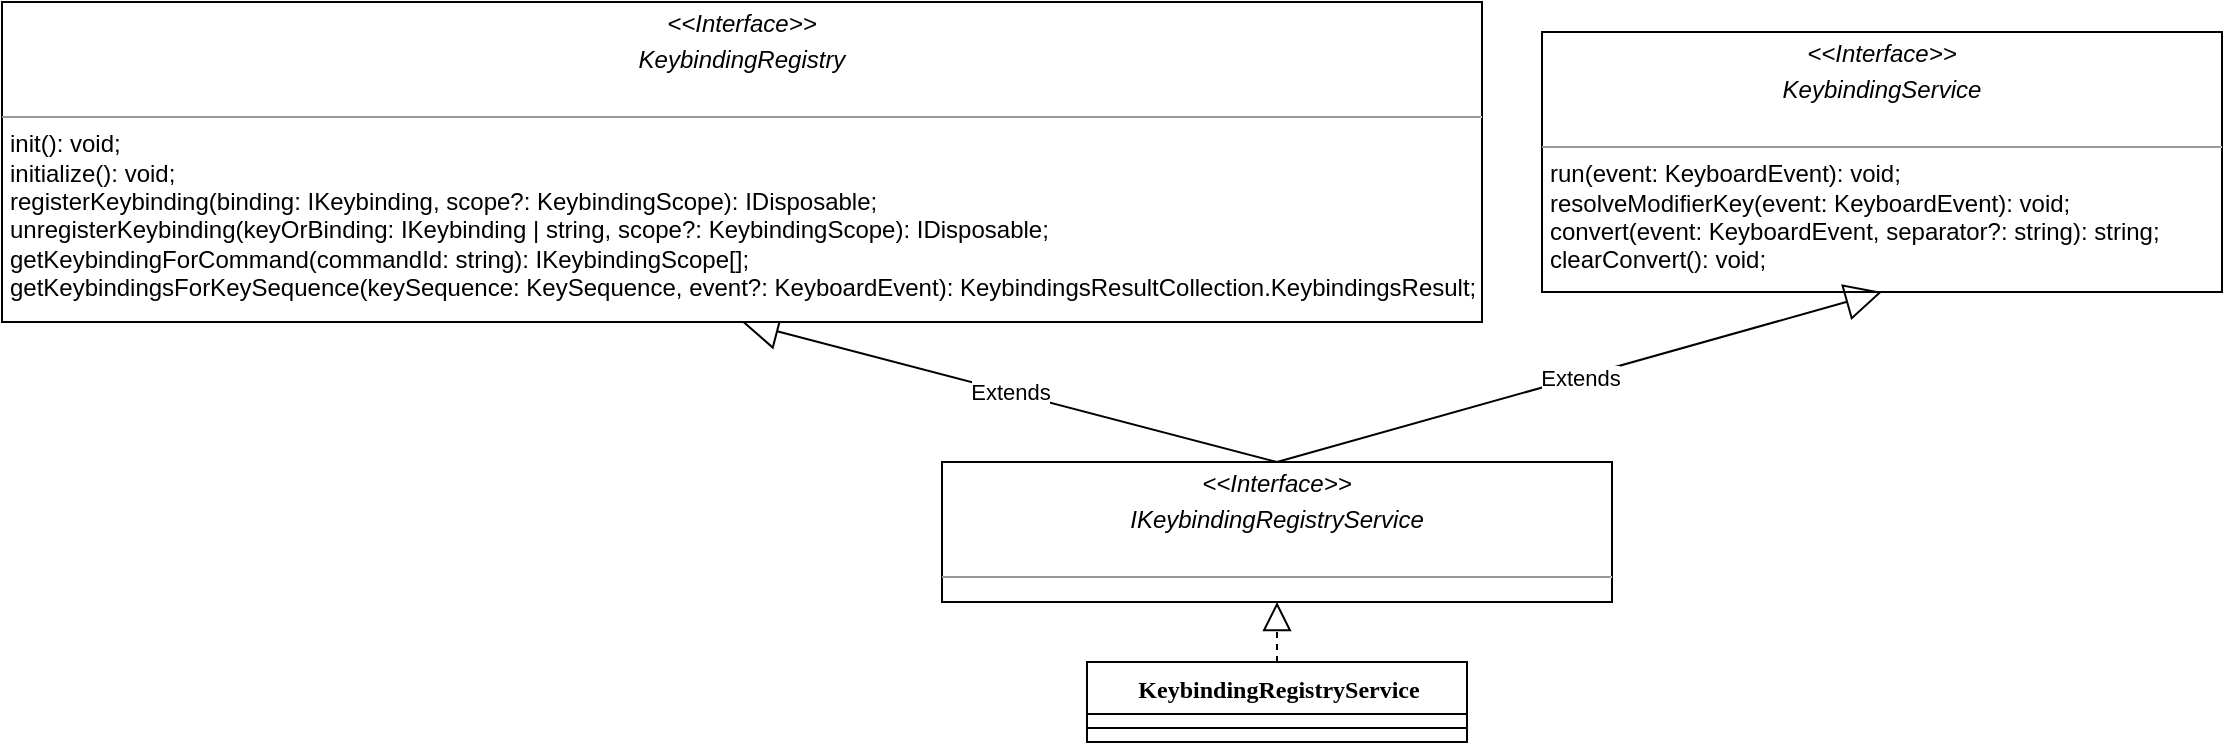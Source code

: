 <mxfile version="15.8.9" type="github" pages="5">
  <diagram name="Page-1" id="6133507b-19e7-1e82-6fc7-422aa6c4b21f">
    <mxGraphModel dx="1871" dy="564" grid="1" gridSize="10" guides="1" tooltips="1" connect="1" arrows="1" fold="1" page="1" pageScale="1" pageWidth="1100" pageHeight="850" background="none" math="0" shadow="0">
      <root>
        <mxCell id="0" />
        <mxCell id="1" parent="0" />
        <mxCell id="Sk1ZrhrtNWhfhwWsfaMM-24" value="&lt;p style=&quot;margin: 0px ; margin-top: 4px ; text-align: center&quot;&gt;&lt;i&gt;&amp;lt;&amp;lt;Interface&amp;gt;&amp;gt;&lt;/i&gt;&lt;br&gt;&lt;/p&gt;&lt;p style=&quot;margin: 0px ; margin-top: 4px ; text-align: center&quot;&gt;&lt;i&gt;IKeybindingRegistryService&lt;/i&gt;&lt;/p&gt;&lt;p style=&quot;margin: 0px ; margin-left: 4px&quot;&gt;&lt;br&gt;&lt;/p&gt;&lt;hr size=&quot;1&quot;&gt;&lt;p style=&quot;margin: 0px ; margin-left: 4px&quot;&gt;&lt;br&gt;&lt;/p&gt;" style="verticalAlign=top;align=left;overflow=fill;fontSize=12;fontFamily=Helvetica;html=1;rounded=0;shadow=0;comic=0;labelBackgroundColor=none;strokeWidth=1" vertex="1" parent="1">
          <mxGeometry x="-530" y="390" width="335" height="70" as="geometry" />
        </mxCell>
        <mxCell id="Sk1ZrhrtNWhfhwWsfaMM-25" value="Extends" style="endArrow=block;endSize=16;endFill=0;html=1;rounded=0;exitX=0.5;exitY=0;exitDx=0;exitDy=0;entryX=0.5;entryY=1;entryDx=0;entryDy=0;" edge="1" parent="1" source="Sk1ZrhrtNWhfhwWsfaMM-24" target="Sk1ZrhrtNWhfhwWsfaMM-26">
          <mxGeometry width="160" relative="1" as="geometry">
            <mxPoint x="-390" y="330" as="sourcePoint" />
            <mxPoint x="-230" y="330" as="targetPoint" />
          </mxGeometry>
        </mxCell>
        <mxCell id="Sk1ZrhrtNWhfhwWsfaMM-26" value="&lt;p style=&quot;margin: 0px ; margin-top: 4px ; text-align: center&quot;&gt;&lt;i&gt;&amp;lt;&amp;lt;Interface&amp;gt;&amp;gt;&lt;/i&gt;&lt;br&gt;&lt;/p&gt;&lt;p style=&quot;margin: 0px ; margin-top: 4px ; text-align: center&quot;&gt;&lt;i&gt;KeybindingRegistry&lt;/i&gt;&lt;/p&gt;&lt;p style=&quot;margin: 0px ; margin-left: 4px&quot;&gt;&lt;br&gt;&lt;/p&gt;&lt;hr size=&quot;1&quot;&gt;&lt;p style=&quot;margin: 0px ; margin-left: 4px&quot;&gt;init(): void;&lt;/p&gt;&lt;p style=&quot;margin: 0px ; margin-left: 4px&quot;&gt;&lt;span&gt;initialize(): void;&lt;/span&gt;&lt;/p&gt;&lt;p style=&quot;margin: 0px ; margin-left: 4px&quot;&gt;registerKeybinding(binding: IKeybinding, scope?: KeybindingScope): IDisposable;&lt;/p&gt;&lt;p style=&quot;margin: 0px ; margin-left: 4px&quot;&gt;unregisterKeybinding(keyOrBinding: IKeybinding | string, scope?: KeybindingScope): IDisposable;&lt;/p&gt;&lt;p style=&quot;margin: 0px ; margin-left: 4px&quot;&gt;getKeybindingForCommand(commandId: string): IKeybindingScope[];&lt;/p&gt;&lt;p style=&quot;margin: 0px ; margin-left: 4px&quot;&gt;getKeybindingsForKeySequence(&lt;span&gt;keySequence: KeySequence,&amp;nbsp;&lt;/span&gt;&lt;span&gt;event?: KeyboardEvent&lt;/span&gt;&lt;span&gt;): KeybindingsResultCollection.KeybindingsResult;&lt;/span&gt;&lt;/p&gt;" style="verticalAlign=top;align=left;overflow=fill;fontSize=12;fontFamily=Helvetica;html=1;rounded=0;shadow=0;comic=0;labelBackgroundColor=none;strokeWidth=1" vertex="1" parent="1">
          <mxGeometry x="-1000" y="160" width="740" height="160" as="geometry" />
        </mxCell>
        <mxCell id="Sk1ZrhrtNWhfhwWsfaMM-27" value="&lt;p style=&quot;margin: 0px ; margin-top: 4px ; text-align: center&quot;&gt;&lt;i&gt;&amp;lt;&amp;lt;Interface&amp;gt;&amp;gt;&lt;/i&gt;&lt;br&gt;&lt;/p&gt;&lt;p style=&quot;margin: 0px ; margin-top: 4px ; text-align: center&quot;&gt;&lt;i&gt;KeybindingService&lt;/i&gt;&lt;/p&gt;&lt;p style=&quot;margin: 0px ; margin-left: 4px&quot;&gt;&lt;br&gt;&lt;/p&gt;&lt;hr size=&quot;1&quot;&gt;&lt;p style=&quot;margin: 0px ; margin-left: 4px&quot;&gt;run(event: KeyboardEvent): void;&lt;br&gt;&lt;/p&gt;&lt;p style=&quot;margin: 0px ; margin-left: 4px&quot;&gt;resolveModifierKey(event: KeyboardEvent): void;&lt;br&gt;&lt;/p&gt;&lt;p style=&quot;margin: 0px ; margin-left: 4px&quot;&gt;convert(event: KeyboardEvent, separator?: string): string;&lt;br&gt;&lt;/p&gt;&lt;p style=&quot;margin: 0px ; margin-left: 4px&quot;&gt;clearConvert(): void;&lt;br&gt;&lt;/p&gt;" style="verticalAlign=top;align=left;overflow=fill;fontSize=12;fontFamily=Helvetica;html=1;rounded=0;shadow=0;comic=0;labelBackgroundColor=none;strokeWidth=1" vertex="1" parent="1">
          <mxGeometry x="-230" y="175" width="340" height="130" as="geometry" />
        </mxCell>
        <mxCell id="Sk1ZrhrtNWhfhwWsfaMM-28" value="Extends" style="endArrow=block;endSize=16;endFill=0;html=1;rounded=0;entryX=0.5;entryY=1;entryDx=0;entryDy=0;exitX=0.5;exitY=0;exitDx=0;exitDy=0;" edge="1" parent="1" source="Sk1ZrhrtNWhfhwWsfaMM-24" target="Sk1ZrhrtNWhfhwWsfaMM-27">
          <mxGeometry width="160" relative="1" as="geometry">
            <mxPoint x="-440" y="400" as="sourcePoint" />
            <mxPoint x="-430" y="320" as="targetPoint" />
          </mxGeometry>
        </mxCell>
        <mxCell id="Sk1ZrhrtNWhfhwWsfaMM-29" value="KeybindingRegistryService" style="swimlane;html=1;fontStyle=1;align=center;verticalAlign=top;childLayout=stackLayout;horizontal=1;startSize=26;horizontalStack=0;resizeParent=1;resizeLast=0;collapsible=1;marginBottom=0;swimlaneFillColor=#ffffff;rounded=0;shadow=0;comic=0;labelBackgroundColor=none;strokeWidth=1;fillColor=none;fontFamily=Verdana;fontSize=12" vertex="1" parent="1">
          <mxGeometry x="-457.5" y="490" width="190" height="40" as="geometry" />
        </mxCell>
        <mxCell id="Sk1ZrhrtNWhfhwWsfaMM-32" value="" style="line;html=1;strokeWidth=1;fillColor=none;align=left;verticalAlign=middle;spacingTop=-1;spacingLeft=3;spacingRight=3;rotatable=0;labelPosition=right;points=[];portConstraint=eastwest;" vertex="1" parent="Sk1ZrhrtNWhfhwWsfaMM-29">
          <mxGeometry y="26" width="190" height="14" as="geometry" />
        </mxCell>
        <mxCell id="Sk1ZrhrtNWhfhwWsfaMM-34" value="" style="endArrow=block;dashed=1;endFill=0;endSize=12;html=1;rounded=0;exitX=0.5;exitY=0;exitDx=0;exitDy=0;entryX=0.5;entryY=1;entryDx=0;entryDy=0;" edge="1" parent="1" source="Sk1ZrhrtNWhfhwWsfaMM-29" target="Sk1ZrhrtNWhfhwWsfaMM-24">
          <mxGeometry width="160" relative="1" as="geometry">
            <mxPoint x="-520" y="570" as="sourcePoint" />
            <mxPoint x="-360" y="570" as="targetPoint" />
          </mxGeometry>
        </mxCell>
      </root>
    </mxGraphModel>
  </diagram>
  <diagram id="3DLcP4PbYQO-z7o-z5LB" name="Page-2">
    <mxGraphModel dx="1598" dy="564" grid="1" gridSize="10" guides="1" tooltips="1" connect="1" arrows="1" fold="1" page="1" pageScale="1" pageWidth="827" pageHeight="1169" math="0" shadow="0">
      <root>
        <mxCell id="7QAZc1fpjdFfEJlcIA2S-0" />
        <mxCell id="7QAZc1fpjdFfEJlcIA2S-1" parent="7QAZc1fpjdFfEJlcIA2S-0" />
        <mxCell id="7QAZc1fpjdFfEJlcIA2S-2" value="&lt;p style=&quot;margin: 0px ; margin-top: 4px ; text-align: center&quot;&gt;&lt;i&gt;&amp;lt;&amp;lt;Interface&amp;gt;&amp;gt;&lt;/i&gt;&lt;br&gt;&lt;/p&gt;&lt;p style=&quot;margin: 0px ; margin-top: 4px ; text-align: center&quot;&gt;&lt;i&gt;KeybindingContribution&lt;/i&gt;&lt;/p&gt;&lt;p style=&quot;margin: 0px ; margin-left: 4px&quot;&gt;&lt;br&gt;&lt;/p&gt;&lt;hr size=&quot;1&quot;&gt;&lt;p style=&quot;margin: 0px ; margin-left: 4px&quot;&gt;registerKeybindings(keybindings: KeybindingRegistry): void;&lt;br&gt;&lt;/p&gt;" style="verticalAlign=top;align=left;overflow=fill;fontSize=12;fontFamily=Helvetica;html=1;rounded=0;shadow=0;comic=0;labelBackgroundColor=none;strokeWidth=1" vertex="1" parent="7QAZc1fpjdFfEJlcIA2S-1">
          <mxGeometry x="50" y="200" width="335" height="90" as="geometry" />
        </mxCell>
        <mxCell id="7QAZc1fpjdFfEJlcIA2S-3" value="WorkbenchKeybindingContribution" style="swimlane;html=1;fontStyle=1;align=center;verticalAlign=top;childLayout=stackLayout;horizontal=1;startSize=26;horizontalStack=0;resizeParent=1;resizeLast=0;collapsible=1;marginBottom=0;swimlaneFillColor=#ffffff;rounded=0;shadow=0;comic=0;labelBackgroundColor=none;strokeWidth=1;fillColor=none;fontFamily=Verdana;fontSize=12" vertex="1" parent="7QAZc1fpjdFfEJlcIA2S-1">
          <mxGeometry x="320" y="320" width="255" height="34" as="geometry" />
        </mxCell>
        <mxCell id="7QAZc1fpjdFfEJlcIA2S-4" value="" style="line;html=1;strokeWidth=1;fillColor=none;align=left;verticalAlign=middle;spacingTop=-1;spacingLeft=3;spacingRight=3;rotatable=0;labelPosition=right;points=[];portConstraint=eastwest;" vertex="1" parent="7QAZc1fpjdFfEJlcIA2S-3">
          <mxGeometry y="26" width="255" height="8" as="geometry" />
        </mxCell>
        <mxCell id="7QAZc1fpjdFfEJlcIA2S-5" value="PainterKeybindingContribution" style="swimlane;html=1;fontStyle=1;align=center;verticalAlign=top;childLayout=stackLayout;horizontal=1;startSize=26;horizontalStack=0;resizeParent=1;resizeLast=0;collapsible=1;marginBottom=0;swimlaneFillColor=#ffffff;rounded=0;shadow=0;comic=0;labelBackgroundColor=none;strokeWidth=1;fillColor=none;fontFamily=Verdana;fontSize=12" vertex="1" parent="7QAZc1fpjdFfEJlcIA2S-1">
          <mxGeometry x="-150" y="330" width="230" height="34" as="geometry" />
        </mxCell>
        <mxCell id="7QAZc1fpjdFfEJlcIA2S-6" value="" style="line;html=1;strokeWidth=1;fillColor=none;align=left;verticalAlign=middle;spacingTop=-1;spacingLeft=3;spacingRight=3;rotatable=0;labelPosition=right;points=[];portConstraint=eastwest;" vertex="1" parent="7QAZc1fpjdFfEJlcIA2S-5">
          <mxGeometry y="26" width="230" height="8" as="geometry" />
        </mxCell>
        <mxCell id="7QAZc1fpjdFfEJlcIA2S-7" value="AssetsPanelKeybindingContribution" style="swimlane;html=1;fontStyle=1;align=center;verticalAlign=top;childLayout=stackLayout;horizontal=1;startSize=26;horizontalStack=0;resizeParent=1;resizeLast=0;collapsible=1;marginBottom=0;swimlaneFillColor=#ffffff;rounded=0;shadow=0;comic=0;labelBackgroundColor=none;strokeWidth=1;fillColor=none;fontFamily=Verdana;fontSize=12" vertex="1" parent="7QAZc1fpjdFfEJlcIA2S-1">
          <mxGeometry x="-60" y="380" width="255" height="34" as="geometry" />
        </mxCell>
        <mxCell id="7QAZc1fpjdFfEJlcIA2S-8" value="" style="line;html=1;strokeWidth=1;fillColor=none;align=left;verticalAlign=middle;spacingTop=-1;spacingLeft=3;spacingRight=3;rotatable=0;labelPosition=right;points=[];portConstraint=eastwest;" vertex="1" parent="7QAZc1fpjdFfEJlcIA2S-7">
          <mxGeometry y="26" width="255" height="8" as="geometry" />
        </mxCell>
        <mxCell id="7QAZc1fpjdFfEJlcIA2S-9" value="..." style="swimlane;html=1;fontStyle=1;align=center;verticalAlign=top;childLayout=stackLayout;horizontal=1;startSize=26;horizontalStack=0;resizeParent=1;resizeLast=0;collapsible=1;marginBottom=0;swimlaneFillColor=#ffffff;rounded=0;shadow=0;comic=0;labelBackgroundColor=none;strokeWidth=1;fillColor=none;fontFamily=Verdana;fontSize=12" vertex="1" parent="7QAZc1fpjdFfEJlcIA2S-1">
          <mxGeometry x="210" y="380" width="255" height="34" as="geometry" />
        </mxCell>
        <mxCell id="7QAZc1fpjdFfEJlcIA2S-10" value="" style="line;html=1;strokeWidth=1;fillColor=none;align=left;verticalAlign=middle;spacingTop=-1;spacingLeft=3;spacingRight=3;rotatable=0;labelPosition=right;points=[];portConstraint=eastwest;" vertex="1" parent="7QAZc1fpjdFfEJlcIA2S-9">
          <mxGeometry y="26" width="255" height="8" as="geometry" />
        </mxCell>
        <mxCell id="7QAZc1fpjdFfEJlcIA2S-11" value="" style="endArrow=block;dashed=1;endFill=0;endSize=12;html=1;rounded=0;exitX=0.5;exitY=0;exitDx=0;exitDy=0;entryX=0;entryY=1;entryDx=0;entryDy=0;" edge="1" parent="7QAZc1fpjdFfEJlcIA2S-1" source="7QAZc1fpjdFfEJlcIA2S-5" target="7QAZc1fpjdFfEJlcIA2S-2">
          <mxGeometry width="160" relative="1" as="geometry">
            <mxPoint x="-140" y="250" as="sourcePoint" />
            <mxPoint x="20" y="250" as="targetPoint" />
          </mxGeometry>
        </mxCell>
        <mxCell id="7QAZc1fpjdFfEJlcIA2S-12" value="" style="endArrow=block;dashed=1;endFill=0;endSize=12;html=1;rounded=0;exitX=0.5;exitY=0;exitDx=0;exitDy=0;entryX=0.75;entryY=1;entryDx=0;entryDy=0;" edge="1" parent="7QAZc1fpjdFfEJlcIA2S-1" source="7QAZc1fpjdFfEJlcIA2S-3" target="7QAZc1fpjdFfEJlcIA2S-2">
          <mxGeometry width="160" relative="1" as="geometry">
            <mxPoint x="55" y="330" as="sourcePoint" />
            <mxPoint x="227.5" y="290" as="targetPoint" />
          </mxGeometry>
        </mxCell>
        <mxCell id="7QAZc1fpjdFfEJlcIA2S-13" value="" style="endArrow=block;dashed=1;endFill=0;endSize=12;html=1;rounded=0;exitX=0.5;exitY=0;exitDx=0;exitDy=0;entryX=0.25;entryY=1;entryDx=0;entryDy=0;" edge="1" parent="7QAZc1fpjdFfEJlcIA2S-1" source="7QAZc1fpjdFfEJlcIA2S-7" target="7QAZc1fpjdFfEJlcIA2S-2">
          <mxGeometry width="160" relative="1" as="geometry">
            <mxPoint x="65" y="340" as="sourcePoint" />
            <mxPoint x="220" y="280" as="targetPoint" />
          </mxGeometry>
        </mxCell>
        <mxCell id="7QAZc1fpjdFfEJlcIA2S-14" value="" style="endArrow=block;dashed=1;endFill=0;endSize=12;html=1;rounded=0;exitX=0.5;exitY=0;exitDx=0;exitDy=0;entryX=0.5;entryY=1;entryDx=0;entryDy=0;" edge="1" parent="7QAZc1fpjdFfEJlcIA2S-1" source="7QAZc1fpjdFfEJlcIA2S-9" target="7QAZc1fpjdFfEJlcIA2S-2">
          <mxGeometry width="160" relative="1" as="geometry">
            <mxPoint x="75" y="350" as="sourcePoint" />
            <mxPoint x="220" y="280" as="targetPoint" />
          </mxGeometry>
        </mxCell>
      </root>
    </mxGraphModel>
  </diagram>
  <diagram id="nOrT7lzQLkfOn-5Jsc0i" name="Page-3">
    <mxGraphModel dx="1598" dy="564" grid="1" gridSize="10" guides="1" tooltips="1" connect="1" arrows="1" fold="1" page="1" pageScale="1" pageWidth="827" pageHeight="1169" math="0" shadow="0">
      <root>
        <mxCell id="fB2w9z5bF0Bwj9CKNxeb-0" />
        <mxCell id="fB2w9z5bF0Bwj9CKNxeb-1" parent="fB2w9z5bF0Bwj9CKNxeb-0" />
        <mxCell id="fB2w9z5bF0Bwj9CKNxeb-2" value="KeybindingRegistryService" style="swimlane;html=1;fontStyle=1;align=center;verticalAlign=top;childLayout=stackLayout;horizontal=1;startSize=26;horizontalStack=0;resizeParent=1;resizeLast=0;collapsible=1;marginBottom=0;swimlaneFillColor=#ffffff;rounded=0;shadow=0;comic=0;labelBackgroundColor=none;strokeWidth=1;fillColor=none;fontFamily=Verdana;fontSize=12" vertex="1" parent="fB2w9z5bF0Bwj9CKNxeb-1">
          <mxGeometry x="-660" y="210" width="190" height="40" as="geometry" />
        </mxCell>
        <mxCell id="fB2w9z5bF0Bwj9CKNxeb-3" value="" style="line;html=1;strokeWidth=1;fillColor=none;align=left;verticalAlign=middle;spacingTop=-1;spacingLeft=3;spacingRight=3;rotatable=0;labelPosition=right;points=[];portConstraint=eastwest;" vertex="1" parent="fB2w9z5bF0Bwj9CKNxeb-2">
          <mxGeometry y="26" width="190" height="14" as="geometry" />
        </mxCell>
        <mxCell id="fB2w9z5bF0Bwj9CKNxeb-4" value="CommandRegistryService" style="swimlane;html=1;fontStyle=1;align=center;verticalAlign=top;childLayout=stackLayout;horizontal=1;startSize=26;horizontalStack=0;resizeParent=1;resizeLast=0;collapsible=1;marginBottom=0;swimlaneFillColor=#ffffff;rounded=0;shadow=0;comic=0;labelBackgroundColor=none;strokeWidth=1;fillColor=none;fontFamily=Verdana;fontSize=12" vertex="1" parent="fB2w9z5bF0Bwj9CKNxeb-1">
          <mxGeometry x="-540" y="280" width="190" height="40" as="geometry" />
        </mxCell>
        <mxCell id="fB2w9z5bF0Bwj9CKNxeb-5" value="" style="line;html=1;strokeWidth=1;fillColor=none;align=left;verticalAlign=middle;spacingTop=-1;spacingLeft=3;spacingRight=3;rotatable=0;labelPosition=right;points=[];portConstraint=eastwest;" vertex="1" parent="fB2w9z5bF0Bwj9CKNxeb-4">
          <mxGeometry y="26" width="190" height="14" as="geometry" />
        </mxCell>
        <mxCell id="fB2w9z5bF0Bwj9CKNxeb-6" value="ContextKeyService" style="swimlane;html=1;fontStyle=1;align=center;verticalAlign=top;childLayout=stackLayout;horizontal=1;startSize=26;horizontalStack=0;resizeParent=1;resizeLast=0;collapsible=1;marginBottom=0;swimlaneFillColor=#ffffff;rounded=0;shadow=0;comic=0;labelBackgroundColor=none;strokeWidth=1;fillColor=none;fontFamily=Verdana;fontSize=12" vertex="1" parent="fB2w9z5bF0Bwj9CKNxeb-1">
          <mxGeometry x="-770" y="280" width="190" height="40" as="geometry" />
        </mxCell>
        <mxCell id="fB2w9z5bF0Bwj9CKNxeb-7" value="" style="line;html=1;strokeWidth=1;fillColor=none;align=left;verticalAlign=middle;spacingTop=-1;spacingLeft=3;spacingRight=3;rotatable=0;labelPosition=right;points=[];portConstraint=eastwest;" vertex="1" parent="fB2w9z5bF0Bwj9CKNxeb-6">
          <mxGeometry y="26" width="190" height="14" as="geometry" />
        </mxCell>
        <mxCell id="fB2w9z5bF0Bwj9CKNxeb-8" value="Use" style="endArrow=open;endSize=12;dashed=1;html=1;rounded=0;entryX=0.5;entryY=0;entryDx=0;entryDy=0;exitX=0.5;exitY=1;exitDx=0;exitDy=0;" edge="1" parent="fB2w9z5bF0Bwj9CKNxeb-1" source="fB2w9z5bF0Bwj9CKNxeb-2" target="fB2w9z5bF0Bwj9CKNxeb-6">
          <mxGeometry width="160" relative="1" as="geometry">
            <mxPoint x="-570" y="260" as="sourcePoint" />
            <mxPoint x="-440" y="410" as="targetPoint" />
          </mxGeometry>
        </mxCell>
        <mxCell id="fB2w9z5bF0Bwj9CKNxeb-9" value="Use" style="endArrow=open;endSize=12;dashed=1;html=1;rounded=0;entryX=0.5;entryY=0;entryDx=0;entryDy=0;exitX=0.5;exitY=1;exitDx=0;exitDy=0;" edge="1" parent="fB2w9z5bF0Bwj9CKNxeb-1" source="fB2w9z5bF0Bwj9CKNxeb-2" target="fB2w9z5bF0Bwj9CKNxeb-4">
          <mxGeometry width="160" relative="1" as="geometry">
            <mxPoint x="-555" y="260" as="sourcePoint" />
            <mxPoint x="-685" y="310" as="targetPoint" />
          </mxGeometry>
        </mxCell>
      </root>
    </mxGraphModel>
  </diagram>
  <diagram id="RWDbi02aT5DXSTX8Y0Rs" name="Page-4">
    <mxGraphModel dx="1598" dy="564" grid="1" gridSize="10" guides="1" tooltips="1" connect="1" arrows="1" fold="1" page="1" pageScale="1" pageWidth="827" pageHeight="1169" math="0" shadow="0">
      <root>
        <mxCell id="aRxAqIZzdnKw0f7hVjHK-0" />
        <mxCell id="aRxAqIZzdnKw0f7hVjHK-1" parent="aRxAqIZzdnKw0f7hVjHK-0" />
        <mxCell id="aRxAqIZzdnKw0f7hVjHK-2" value="&lt;p style=&quot;margin: 0px ; margin-top: 4px ; text-align: center&quot;&gt;&lt;i&gt;&amp;lt;&amp;lt;Interface&amp;gt;&amp;gt;&lt;/i&gt;&lt;br&gt;&lt;/p&gt;&lt;p style=&quot;margin: 0px ; margin-top: 4px ; text-align: center&quot;&gt;&lt;i&gt;IContextKey&lt;/i&gt;&lt;br&gt;&lt;/p&gt;&lt;p style=&quot;margin: 0px ; margin-left: 4px&quot;&gt;&lt;br&gt;&lt;/p&gt;&lt;hr size=&quot;1&quot;&gt;&lt;p style=&quot;margin: 0px ; margin-left: 4px&quot;&gt;&amp;nbsp; set(value: T): void;&lt;/p&gt;&lt;p style=&quot;margin: 0px ; margin-left: 4px&quot;&gt;&amp;nbsp; reset(): void;&lt;/p&gt;&lt;p style=&quot;margin: 0px ; margin-left: 4px&quot;&gt;&amp;nbsp; get(): T | undefined;&lt;/p&gt;" style="verticalAlign=top;align=left;overflow=fill;fontSize=12;fontFamily=Helvetica;html=1;rounded=0;shadow=0;comic=0;labelBackgroundColor=none;strokeWidth=1" vertex="1" parent="aRxAqIZzdnKw0f7hVjHK-1">
          <mxGeometry x="-720" y="110" width="145" height="110" as="geometry" />
        </mxCell>
        <mxCell id="aRxAqIZzdnKw0f7hVjHK-3" value="Extends" style="endArrow=block;endSize=16;endFill=0;html=1;rounded=0;exitX=0.5;exitY=0;exitDx=0;exitDy=0;entryX=0.5;entryY=1;entryDx=0;entryDy=0;" edge="1" parent="aRxAqIZzdnKw0f7hVjHK-1" source="aRxAqIZzdnKw0f7hVjHK-11" target="aRxAqIZzdnKw0f7hVjHK-7">
          <mxGeometry width="160" relative="1" as="geometry">
            <mxPoint x="-390" y="330" as="sourcePoint" />
            <mxPoint x="-230" y="330" as="targetPoint" />
          </mxGeometry>
        </mxCell>
        <mxCell id="aRxAqIZzdnKw0f7hVjHK-4" value="&lt;p style=&quot;margin: 0px ; margin-top: 4px ; text-align: center&quot;&gt;&lt;i&gt;&amp;lt;&amp;lt;Interface&amp;gt;&amp;gt;&lt;/i&gt;&lt;br&gt;&lt;/p&gt;&lt;p style=&quot;margin: 0px ; margin-top: 4px ; text-align: center&quot;&gt;&lt;i&gt;IContextKeyService&lt;/i&gt;&lt;br&gt;&lt;/p&gt;&lt;p style=&quot;margin: 0px ; margin-left: 4px&quot;&gt;&lt;br&gt;&lt;/p&gt;&lt;hr size=&quot;1&quot;&gt;&lt;p style=&quot;margin: 0px ; margin-left: 4px&quot;&gt;&amp;nbsp; dispose(): void;&lt;/p&gt;&lt;p style=&quot;margin: 0px ; margin-left: 4px&quot;&gt;&amp;nbsp; createKey&amp;lt;T&amp;gt;(key: string, defaultValue: T | undefined): IContextKey&amp;lt;T&amp;gt;;&lt;/p&gt;&lt;p style=&quot;margin: 0px ; margin-left: 4px&quot;&gt;&amp;nbsp; contextMatchesRules(rules: ContextKeyExpression | undefined): boolean;&lt;/p&gt;&lt;p style=&quot;margin: 0px ; margin-left: 4px&quot;&gt;&amp;nbsp; match(expression: string | ContextKeyExpr | undefined, context?: HTMLElement | null): boolean;&lt;/p&gt;&lt;p style=&quot;margin: 0px ; margin-left: 4px&quot;&gt;&amp;nbsp; getContextKeyValue&amp;lt;T&amp;gt;(key: string): T | undefined;&lt;/p&gt;&lt;p style=&quot;margin: 0px ; margin-left: 4px&quot;&gt;&amp;nbsp; createScoped(target: IContextKeyServiceTarget): IContextKeyService;&lt;/p&gt;&lt;p style=&quot;margin: 0px ; margin-left: 4px&quot;&gt;&amp;nbsp; getContext(target: IContextKeyServiceTarget | null): IContext;&lt;/p&gt;" style="verticalAlign=top;align=left;overflow=fill;fontSize=12;fontFamily=Helvetica;html=1;rounded=0;shadow=0;comic=0;labelBackgroundColor=none;strokeWidth=1" vertex="1" parent="aRxAqIZzdnKw0f7hVjHK-1">
          <mxGeometry x="-678" y="280" width="530" height="170" as="geometry" />
        </mxCell>
        <mxCell id="aRxAqIZzdnKw0f7hVjHK-5" value="&lt;p style=&quot;margin: 0px ; margin-top: 4px ; text-align: center&quot;&gt;&lt;i&gt;&amp;lt;&amp;lt;Interface&amp;gt;&amp;gt;&lt;/i&gt;&lt;br&gt;&lt;/p&gt;&lt;p style=&quot;margin: 0px ; margin-top: 4px ; text-align: center&quot;&gt;&lt;i&gt;IContext&lt;/i&gt;&lt;br&gt;&lt;/p&gt;&lt;p style=&quot;margin: 0px ; margin-left: 4px&quot;&gt;&lt;br&gt;&lt;/p&gt;&lt;hr size=&quot;1&quot;&gt;&lt;p style=&quot;margin: 0px ; margin-left: 4px&quot;&gt;getValue&amp;lt;T&amp;gt;(key: string): T | undefined;&lt;br&gt;&lt;/p&gt;" style="verticalAlign=top;align=left;overflow=fill;fontSize=12;fontFamily=Helvetica;html=1;rounded=0;shadow=0;comic=0;labelBackgroundColor=none;strokeWidth=1" vertex="1" parent="aRxAqIZzdnKw0f7hVjHK-1">
          <mxGeometry x="-533" y="122.5" width="240" height="85" as="geometry" />
        </mxCell>
        <mxCell id="aRxAqIZzdnKw0f7hVjHK-6" value="Extends" style="endArrow=block;endSize=16;endFill=0;html=1;rounded=0;entryX=0.5;entryY=1;entryDx=0;entryDy=0;exitX=0.5;exitY=0;exitDx=0;exitDy=0;" edge="1" parent="aRxAqIZzdnKw0f7hVjHK-1" source="aRxAqIZzdnKw0f7hVjHK-13" target="aRxAqIZzdnKw0f7hVjHK-7">
          <mxGeometry width="160" relative="1" as="geometry">
            <mxPoint x="-440" y="400" as="sourcePoint" />
            <mxPoint x="-430" y="320" as="targetPoint" />
          </mxGeometry>
        </mxCell>
        <mxCell id="aRxAqIZzdnKw0f7hVjHK-7" value="AbstractContextKeyService" style="swimlane;html=1;fontStyle=1;align=center;verticalAlign=top;childLayout=stackLayout;horizontal=1;startSize=26;horizontalStack=0;resizeParent=1;resizeLast=0;collapsible=1;marginBottom=0;swimlaneFillColor=#ffffff;rounded=0;shadow=0;comic=0;labelBackgroundColor=none;strokeWidth=1;fillColor=none;fontFamily=Verdana;fontSize=12" vertex="1" parent="aRxAqIZzdnKw0f7hVjHK-1">
          <mxGeometry x="-508" y="500" width="190" height="40" as="geometry" />
        </mxCell>
        <mxCell id="aRxAqIZzdnKw0f7hVjHK-8" value="" style="line;html=1;strokeWidth=1;fillColor=none;align=left;verticalAlign=middle;spacingTop=-1;spacingLeft=3;spacingRight=3;rotatable=0;labelPosition=right;points=[];portConstraint=eastwest;" vertex="1" parent="aRxAqIZzdnKw0f7hVjHK-7">
          <mxGeometry y="26" width="190" height="14" as="geometry" />
        </mxCell>
        <mxCell id="aRxAqIZzdnKw0f7hVjHK-9" value="" style="endArrow=block;dashed=1;endFill=0;endSize=12;html=1;rounded=0;exitX=0.5;exitY=0;exitDx=0;exitDy=0;entryX=0.5;entryY=1;entryDx=0;entryDy=0;" edge="1" parent="aRxAqIZzdnKw0f7hVjHK-1" source="aRxAqIZzdnKw0f7hVjHK-7" target="aRxAqIZzdnKw0f7hVjHK-4">
          <mxGeometry width="160" relative="1" as="geometry">
            <mxPoint x="-520" y="570" as="sourcePoint" />
            <mxPoint x="-360" y="570" as="targetPoint" />
          </mxGeometry>
        </mxCell>
        <mxCell id="aRxAqIZzdnKw0f7hVjHK-10" value="&lt;p style=&quot;margin: 0px ; margin-top: 4px ; text-align: center&quot;&gt;&lt;i&gt;&amp;lt;&amp;lt;Interface&amp;gt;&amp;gt;&lt;/i&gt;&lt;br&gt;&lt;/p&gt;&lt;p style=&quot;margin: 0px ; margin-top: 4px ; text-align: center&quot;&gt;&lt;i&gt;IContextKeyServiceTarget&lt;/i&gt;&lt;br&gt;&lt;/p&gt;&lt;p style=&quot;margin: 0px ; margin-left: 4px&quot;&gt;&lt;br&gt;&lt;/p&gt;&lt;hr size=&quot;1&quot;&gt;&lt;p style=&quot;margin: 0px ; margin-left: 4px&quot;&gt;&amp;nbsp; parentElement: IContextKeyServiceTarget | null;&lt;/p&gt;&lt;p style=&quot;margin: 0px ; margin-left: 4px&quot;&gt;&amp;nbsp; setAttribute(attr: string, value: string): void;&lt;/p&gt;&lt;p style=&quot;margin: 0px ; margin-left: 4px&quot;&gt;&amp;nbsp; removeAttribute(attr: string): void;&lt;/p&gt;&lt;p style=&quot;margin: 0px ; margin-left: 4px&quot;&gt;&amp;nbsp; hasAttribute(attr: string): boolean;&lt;/p&gt;&lt;p style=&quot;margin: 0px ; margin-left: 4px&quot;&gt;&amp;nbsp; getAttribute(attr: string): string | null;&lt;/p&gt;" style="verticalAlign=top;align=left;overflow=fill;fontSize=12;fontFamily=Helvetica;html=1;rounded=0;shadow=0;comic=0;labelBackgroundColor=none;strokeWidth=1" vertex="1" parent="aRxAqIZzdnKw0f7hVjHK-1">
          <mxGeometry x="-270" y="95" width="290" height="140" as="geometry" />
        </mxCell>
        <mxCell id="aRxAqIZzdnKw0f7hVjHK-11" value="ContextKeyService" style="swimlane;html=1;fontStyle=1;align=center;verticalAlign=top;childLayout=stackLayout;horizontal=1;startSize=26;horizontalStack=0;resizeParent=1;resizeLast=0;collapsible=1;marginBottom=0;swimlaneFillColor=#ffffff;rounded=0;shadow=0;comic=0;labelBackgroundColor=none;strokeWidth=1;fillColor=none;fontFamily=Verdana;fontSize=12" vertex="1" parent="aRxAqIZzdnKw0f7hVjHK-1">
          <mxGeometry x="-650" y="590" width="190" height="40" as="geometry" />
        </mxCell>
        <mxCell id="aRxAqIZzdnKw0f7hVjHK-12" value="" style="line;html=1;strokeWidth=1;fillColor=none;align=left;verticalAlign=middle;spacingTop=-1;spacingLeft=3;spacingRight=3;rotatable=0;labelPosition=right;points=[];portConstraint=eastwest;" vertex="1" parent="aRxAqIZzdnKw0f7hVjHK-11">
          <mxGeometry y="26" width="190" height="14" as="geometry" />
        </mxCell>
        <mxCell id="aRxAqIZzdnKw0f7hVjHK-13" value="ScopedContextKeyService" style="swimlane;html=1;fontStyle=1;align=center;verticalAlign=top;childLayout=stackLayout;horizontal=1;startSize=26;horizontalStack=0;resizeParent=1;resizeLast=0;collapsible=1;marginBottom=0;swimlaneFillColor=#ffffff;rounded=0;shadow=0;comic=0;labelBackgroundColor=none;strokeWidth=1;fillColor=none;fontFamily=Verdana;fontSize=12" vertex="1" parent="aRxAqIZzdnKw0f7hVjHK-1">
          <mxGeometry x="-380" y="590" width="190" height="40" as="geometry" />
        </mxCell>
        <mxCell id="aRxAqIZzdnKw0f7hVjHK-14" value="" style="line;html=1;strokeWidth=1;fillColor=none;align=left;verticalAlign=middle;spacingTop=-1;spacingLeft=3;spacingRight=3;rotatable=0;labelPosition=right;points=[];portConstraint=eastwest;" vertex="1" parent="aRxAqIZzdnKw0f7hVjHK-13">
          <mxGeometry y="26" width="190" height="14" as="geometry" />
        </mxCell>
        <mxCell id="7jaC44fbJ2VBSSzQAQBC-0" value="Use" style="endArrow=open;endSize=12;dashed=1;html=1;rounded=0;entryX=0.5;entryY=1;entryDx=0;entryDy=0;exitX=0.5;exitY=0;exitDx=0;exitDy=0;" edge="1" parent="aRxAqIZzdnKw0f7hVjHK-1" source="aRxAqIZzdnKw0f7hVjHK-4" target="aRxAqIZzdnKw0f7hVjHK-2">
          <mxGeometry width="160" relative="1" as="geometry">
            <mxPoint x="-565" y="250" as="sourcePoint" />
            <mxPoint x="-675" y="280" as="targetPoint" />
          </mxGeometry>
        </mxCell>
        <mxCell id="7jaC44fbJ2VBSSzQAQBC-1" value="Use" style="endArrow=open;endSize=12;dashed=1;html=1;rounded=0;entryX=0.5;entryY=1;entryDx=0;entryDy=0;exitX=0.5;exitY=0;exitDx=0;exitDy=0;" edge="1" parent="aRxAqIZzdnKw0f7hVjHK-1" source="aRxAqIZzdnKw0f7hVjHK-4" target="aRxAqIZzdnKw0f7hVjHK-10">
          <mxGeometry width="160" relative="1" as="geometry">
            <mxPoint x="84.5" y="280" as="sourcePoint" />
            <mxPoint x="-130" y="220" as="targetPoint" />
          </mxGeometry>
        </mxCell>
        <mxCell id="7jaC44fbJ2VBSSzQAQBC-2" value="Use" style="endArrow=open;endSize=12;dashed=1;html=1;rounded=0;entryX=0.5;entryY=1;entryDx=0;entryDy=0;exitX=0.5;exitY=0;exitDx=0;exitDy=0;" edge="1" parent="aRxAqIZzdnKw0f7hVjHK-1" source="aRxAqIZzdnKw0f7hVjHK-4" target="aRxAqIZzdnKw0f7hVjHK-5">
          <mxGeometry width="160" relative="1" as="geometry">
            <mxPoint x="-400" y="240" as="sourcePoint" />
            <mxPoint x="-607.5" y="240" as="targetPoint" />
          </mxGeometry>
        </mxCell>
      </root>
    </mxGraphModel>
  </diagram>
  <diagram id="S_h48eKRcbA1KejTRgpz" name="Page-5">
    <mxGraphModel dx="2425" dy="564" grid="1" gridSize="10" guides="1" tooltips="1" connect="1" arrows="1" fold="1" page="1" pageScale="1" pageWidth="827" pageHeight="1169" math="0" shadow="0">
      <root>
        <mxCell id="XqcXmsYQQxwDilZqX53v-0" />
        <mxCell id="XqcXmsYQQxwDilZqX53v-1" parent="XqcXmsYQQxwDilZqX53v-0" />
        <mxCell id="XqcXmsYQQxwDilZqX53v-2" value="&lt;p style=&quot;margin: 0px ; margin-top: 4px ; text-align: center&quot;&gt;&lt;i&gt;&amp;lt;&amp;lt;Interface&amp;gt;&amp;gt;&lt;/i&gt;&lt;br&gt;&lt;/p&gt;&lt;p style=&quot;margin: 0px ; margin-top: 4px ; text-align: center&quot;&gt;&lt;i&gt;CommandRegistry&lt;/i&gt;&lt;/p&gt;&lt;hr size=&quot;1&quot;&gt;&lt;p style=&quot;margin: 0px ; margin-left: 4px&quot;&gt;&amp;nbsp;&amp;nbsp;initialize(): void;&lt;br&gt;&lt;/p&gt;&lt;p style=&quot;margin: 0px ; margin-left: 4px&quot;&gt;registerCommand(command: ICommandItem, handler: ICommandHandler): IDisposable;&lt;br&gt;&lt;/p&gt;&lt;p style=&quot;margin: 0px ; margin-left: 4px&quot;&gt;unregisterCommand(commandOrId: ICommandItem | string): void;&lt;br&gt;&lt;/p&gt;&lt;p style=&quot;margin: 0px ; margin-left: 4px&quot;&gt;getCommands(): ICommandItem[];&lt;br&gt;&lt;/p&gt;&lt;p style=&quot;margin: 0px ; margin-left: 4px&quot;&gt;getCommand(commandId: string): ICommandItem | undefined;&lt;br&gt;&lt;/p&gt;" style="verticalAlign=top;align=left;overflow=fill;fontSize=12;fontFamily=Helvetica;html=1;rounded=0;shadow=0;comic=0;labelBackgroundColor=none;strokeWidth=1" vertex="1" parent="XqcXmsYQQxwDilZqX53v-1">
          <mxGeometry x="-860" y="112.5" width="480" height="130" as="geometry" />
        </mxCell>
        <mxCell id="XqcXmsYQQxwDilZqX53v-4" value="&lt;p style=&quot;margin: 0px ; margin-top: 4px ; text-align: center&quot;&gt;&lt;i&gt;&amp;lt;&amp;lt;Interface&amp;gt;&amp;gt;&lt;/i&gt;&lt;br&gt;&lt;/p&gt;&lt;p style=&quot;margin: 0px ; margin-top: 4px ; text-align: center&quot;&gt;&lt;i&gt;ICommandRegistryService&lt;/i&gt;&lt;br&gt;&lt;/p&gt;&lt;p style=&quot;margin: 0px ; margin-left: 4px&quot;&gt;&lt;br&gt;&lt;/p&gt;&lt;hr size=&quot;1&quot;&gt;&lt;p style=&quot;margin: 0px ; margin-left: 4px&quot;&gt;&amp;nbsp;&lt;br&gt;&lt;/p&gt;" style="verticalAlign=top;align=left;overflow=fill;fontSize=12;fontFamily=Helvetica;html=1;rounded=0;shadow=0;comic=0;labelBackgroundColor=none;strokeWidth=1" vertex="1" parent="XqcXmsYQQxwDilZqX53v-1">
          <mxGeometry x="-678" y="280" width="530" height="70" as="geometry" />
        </mxCell>
        <mxCell id="XqcXmsYQQxwDilZqX53v-7" value="CommandRegistryService" style="swimlane;html=1;fontStyle=1;align=center;verticalAlign=top;childLayout=stackLayout;horizontal=1;startSize=26;horizontalStack=0;resizeParent=1;resizeLast=0;collapsible=1;marginBottom=0;swimlaneFillColor=#ffffff;rounded=0;shadow=0;comic=0;labelBackgroundColor=none;strokeWidth=1;fillColor=none;fontFamily=Verdana;fontSize=12" vertex="1" parent="XqcXmsYQQxwDilZqX53v-1">
          <mxGeometry x="-508" y="370" width="190" height="40" as="geometry" />
        </mxCell>
        <mxCell id="XqcXmsYQQxwDilZqX53v-8" value="" style="line;html=1;strokeWidth=1;fillColor=none;align=left;verticalAlign=middle;spacingTop=-1;spacingLeft=3;spacingRight=3;rotatable=0;labelPosition=right;points=[];portConstraint=eastwest;" vertex="1" parent="XqcXmsYQQxwDilZqX53v-7">
          <mxGeometry y="26" width="190" height="14" as="geometry" />
        </mxCell>
        <mxCell id="XqcXmsYQQxwDilZqX53v-9" value="" style="endArrow=block;dashed=1;endFill=0;endSize=12;html=1;rounded=0;exitX=0.5;exitY=0;exitDx=0;exitDy=0;entryX=0.5;entryY=1;entryDx=0;entryDy=0;" edge="1" parent="XqcXmsYQQxwDilZqX53v-1" source="XqcXmsYQQxwDilZqX53v-7" target="XqcXmsYQQxwDilZqX53v-4">
          <mxGeometry width="160" relative="1" as="geometry">
            <mxPoint x="-520" y="570" as="sourcePoint" />
            <mxPoint x="-360" y="570" as="targetPoint" />
          </mxGeometry>
        </mxCell>
        <mxCell id="XqcXmsYQQxwDilZqX53v-10" value="&lt;p style=&quot;margin: 0px ; margin-top: 4px ; text-align: center&quot;&gt;&lt;i&gt;&amp;lt;&amp;lt;Interface&amp;gt;&amp;gt;&lt;/i&gt;&lt;br&gt;&lt;/p&gt;&lt;p style=&quot;margin: 0px ; margin-top: 4px ; text-align: center&quot;&gt;&lt;i&gt;CommandService&lt;/i&gt;&lt;br&gt;&lt;/p&gt;&lt;p style=&quot;margin: 0px ; margin-left: 4px&quot;&gt;&lt;br&gt;&lt;/p&gt;&lt;hr size=&quot;1&quot;&gt;&lt;p style=&quot;margin: 0px ; margin-left: 4px&quot;&gt;&amp;nbsp;&amp;nbsp;executeCommand&amp;lt;T&amp;gt;(commandId: string, ...args: any[]): Promise&amp;lt;T | undefined&amp;gt;;&lt;br&gt;&lt;/p&gt;&lt;p style=&quot;margin: 0px ; margin-left: 4px&quot;&gt;tryExecuteCommand&amp;lt;T&amp;gt;(commandId: string, ...args: any[]): Promise&amp;lt;T | undefined&amp;gt;;&lt;br&gt;&lt;/p&gt;" style="verticalAlign=top;align=left;overflow=fill;fontSize=12;fontFamily=Helvetica;html=1;rounded=0;shadow=0;comic=0;labelBackgroundColor=none;strokeWidth=1" vertex="1" parent="XqcXmsYQQxwDilZqX53v-1">
          <mxGeometry x="-360" y="125" width="460" height="105" as="geometry" />
        </mxCell>
        <mxCell id="XqcXmsYQQxwDilZqX53v-18" style="edgeStyle=orthogonalEdgeStyle;rounded=0;orthogonalLoop=1;jettySize=auto;html=1;exitX=0.5;exitY=1;exitDx=0;exitDy=0;" edge="1" parent="XqcXmsYQQxwDilZqX53v-1" source="XqcXmsYQQxwDilZqX53v-4" target="XqcXmsYQQxwDilZqX53v-4">
          <mxGeometry relative="1" as="geometry" />
        </mxCell>
        <mxCell id="XqcXmsYQQxwDilZqX53v-19" value="Extends" style="endArrow=block;endSize=16;endFill=0;html=1;rounded=0;exitX=0.5;exitY=0;exitDx=0;exitDy=0;entryX=0.5;entryY=1;entryDx=0;entryDy=0;" edge="1" parent="XqcXmsYQQxwDilZqX53v-1" source="XqcXmsYQQxwDilZqX53v-4" target="XqcXmsYQQxwDilZqX53v-2">
          <mxGeometry width="160" relative="1" as="geometry">
            <mxPoint x="-610" y="490" as="sourcePoint" />
            <mxPoint x="-450" y="490" as="targetPoint" />
          </mxGeometry>
        </mxCell>
        <mxCell id="XqcXmsYQQxwDilZqX53v-20" value="Extends" style="endArrow=block;endSize=16;endFill=0;html=1;rounded=0;exitX=0.5;exitY=0;exitDx=0;exitDy=0;entryX=0.5;entryY=1;entryDx=0;entryDy=0;" edge="1" parent="XqcXmsYQQxwDilZqX53v-1" source="XqcXmsYQQxwDilZqX53v-4" target="XqcXmsYQQxwDilZqX53v-10">
          <mxGeometry width="160" relative="1" as="geometry">
            <mxPoint x="-403" y="290" as="sourcePoint" />
            <mxPoint x="-510" y="240" as="targetPoint" />
          </mxGeometry>
        </mxCell>
      </root>
    </mxGraphModel>
  </diagram>
</mxfile>
